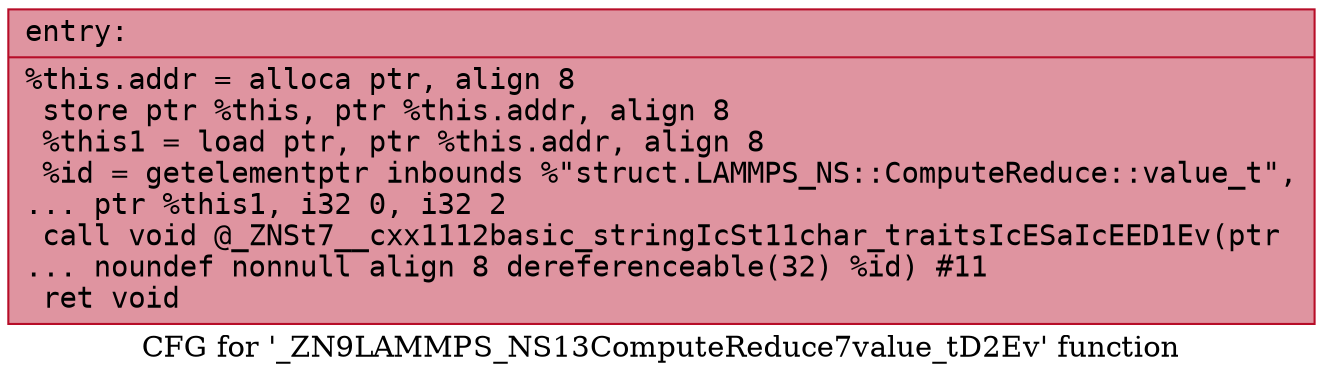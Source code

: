 digraph "CFG for '_ZN9LAMMPS_NS13ComputeReduce7value_tD2Ev' function" {
	label="CFG for '_ZN9LAMMPS_NS13ComputeReduce7value_tD2Ev' function";

	Node0x559140299390 [shape=record,color="#b70d28ff", style=filled, fillcolor="#b70d2870" fontname="Courier",label="{entry:\l|  %this.addr = alloca ptr, align 8\l  store ptr %this, ptr %this.addr, align 8\l  %this1 = load ptr, ptr %this.addr, align 8\l  %id = getelementptr inbounds %\"struct.LAMMPS_NS::ComputeReduce::value_t\",\l... ptr %this1, i32 0, i32 2\l  call void @_ZNSt7__cxx1112basic_stringIcSt11char_traitsIcESaIcEED1Ev(ptr\l... noundef nonnull align 8 dereferenceable(32) %id) #11\l  ret void\l}"];
}

